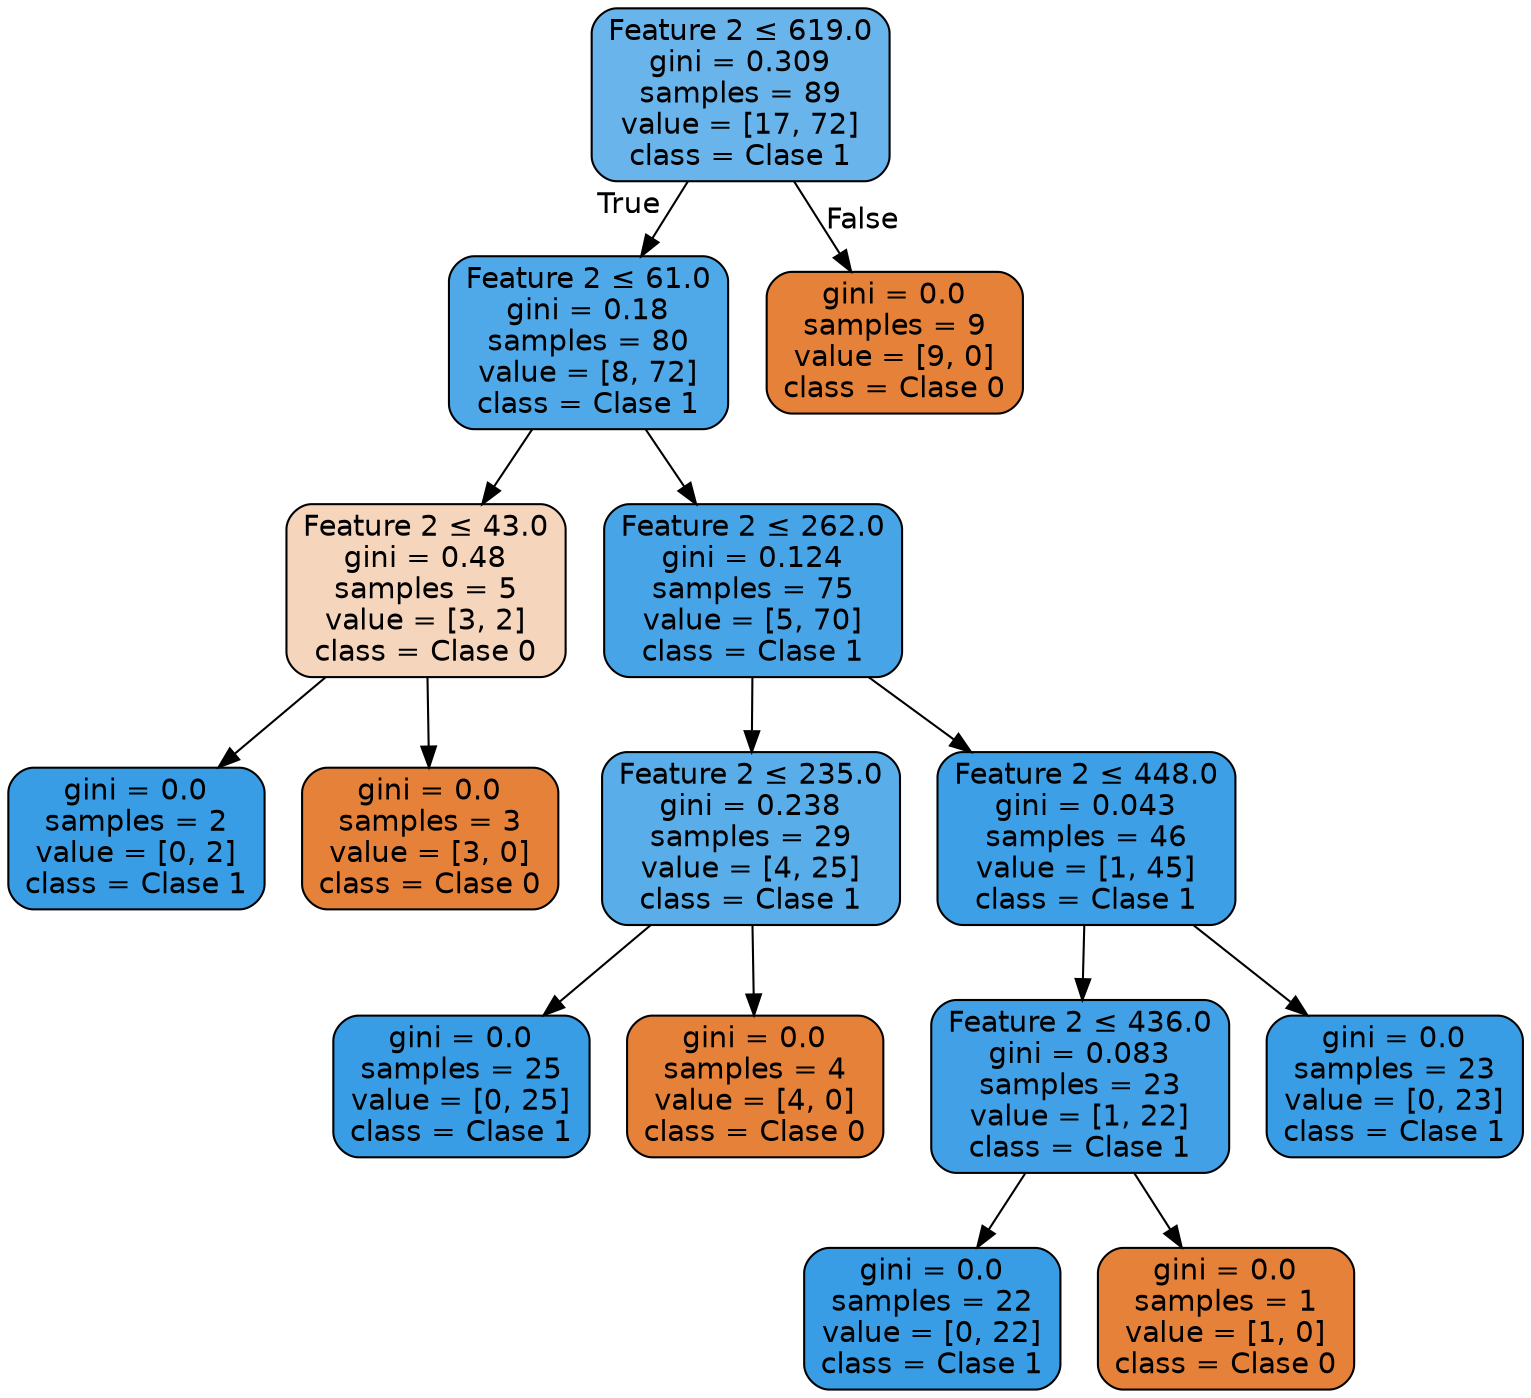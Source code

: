 digraph Tree {
node [shape=box, style="filled, rounded", color="black", fontname="helvetica"] ;
edge [fontname="helvetica"] ;
0 [label=<Feature 2 &le; 619.0<br/>gini = 0.309<br/>samples = 89<br/>value = [17, 72]<br/>class = Clase 1>, fillcolor="#68b4eb"] ;
1 [label=<Feature 2 &le; 61.0<br/>gini = 0.18<br/>samples = 80<br/>value = [8, 72]<br/>class = Clase 1>, fillcolor="#4fa8e8"] ;
0 -> 1 [labeldistance=2.5, labelangle=45, headlabel="True"] ;
2 [label=<Feature 2 &le; 43.0<br/>gini = 0.48<br/>samples = 5<br/>value = [3, 2]<br/>class = Clase 0>, fillcolor="#f6d5bd"] ;
1 -> 2 ;
3 [label=<gini = 0.0<br/>samples = 2<br/>value = [0, 2]<br/>class = Clase 1>, fillcolor="#399de5"] ;
2 -> 3 ;
4 [label=<gini = 0.0<br/>samples = 3<br/>value = [3, 0]<br/>class = Clase 0>, fillcolor="#e58139"] ;
2 -> 4 ;
5 [label=<Feature 2 &le; 262.0<br/>gini = 0.124<br/>samples = 75<br/>value = [5, 70]<br/>class = Clase 1>, fillcolor="#47a4e7"] ;
1 -> 5 ;
6 [label=<Feature 2 &le; 235.0<br/>gini = 0.238<br/>samples = 29<br/>value = [4, 25]<br/>class = Clase 1>, fillcolor="#59ade9"] ;
5 -> 6 ;
7 [label=<gini = 0.0<br/>samples = 25<br/>value = [0, 25]<br/>class = Clase 1>, fillcolor="#399de5"] ;
6 -> 7 ;
8 [label=<gini = 0.0<br/>samples = 4<br/>value = [4, 0]<br/>class = Clase 0>, fillcolor="#e58139"] ;
6 -> 8 ;
9 [label=<Feature 2 &le; 448.0<br/>gini = 0.043<br/>samples = 46<br/>value = [1, 45]<br/>class = Clase 1>, fillcolor="#3d9fe6"] ;
5 -> 9 ;
10 [label=<Feature 2 &le; 436.0<br/>gini = 0.083<br/>samples = 23<br/>value = [1, 22]<br/>class = Clase 1>, fillcolor="#42a1e6"] ;
9 -> 10 ;
11 [label=<gini = 0.0<br/>samples = 22<br/>value = [0, 22]<br/>class = Clase 1>, fillcolor="#399de5"] ;
10 -> 11 ;
12 [label=<gini = 0.0<br/>samples = 1<br/>value = [1, 0]<br/>class = Clase 0>, fillcolor="#e58139"] ;
10 -> 12 ;
13 [label=<gini = 0.0<br/>samples = 23<br/>value = [0, 23]<br/>class = Clase 1>, fillcolor="#399de5"] ;
9 -> 13 ;
14 [label=<gini = 0.0<br/>samples = 9<br/>value = [9, 0]<br/>class = Clase 0>, fillcolor="#e58139"] ;
0 -> 14 [labeldistance=2.5, labelangle=-45, headlabel="False"] ;
}
